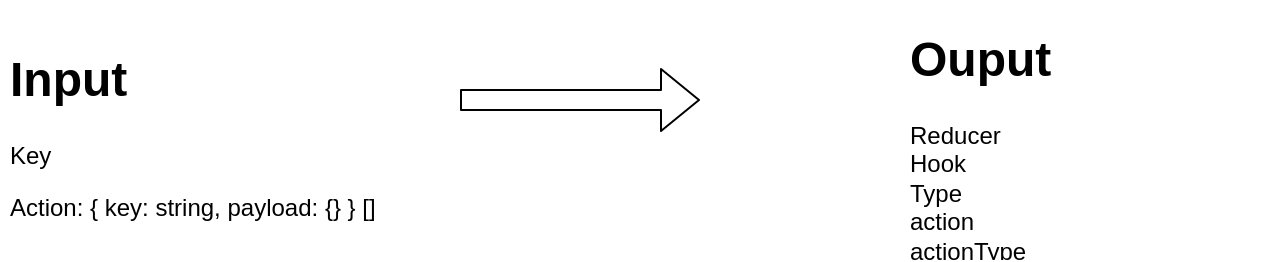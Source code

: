 <mxfile>
    <diagram id="7MyXwlRHuBnpR0kQ2twR" name="Page-1">
        <mxGraphModel dx="765" dy="537" grid="1" gridSize="10" guides="1" tooltips="1" connect="1" arrows="1" fold="1" page="1" pageScale="1" pageWidth="850" pageHeight="1100" math="0" shadow="0">
            <root>
                <mxCell id="0"/>
                <mxCell id="1" parent="0"/>
                <mxCell id="2" value="&lt;h1&gt;Input&lt;/h1&gt;&lt;p&gt;Key&lt;/p&gt;&lt;p&gt;Action: {&amp;nbsp;&lt;span style=&quot;background-color: initial;&quot;&gt;key: string, &lt;/span&gt;&lt;span style=&quot;background-color: initial;&quot;&gt;payload: {}&amp;nbsp;&lt;/span&gt;&lt;span style=&quot;background-color: initial;&quot;&gt;} []&lt;/span&gt;&lt;/p&gt;" style="text;html=1;strokeColor=none;fillColor=none;spacing=5;spacingTop=-20;whiteSpace=wrap;overflow=hidden;rounded=0;" vertex="1" parent="1">
                    <mxGeometry x="50" y="120" width="210" height="110" as="geometry"/>
                </mxCell>
                <mxCell id="3" value="&lt;h1&gt;Ouput&lt;/h1&gt;&lt;p&gt;Reducer&lt;br&gt;Hook&lt;br&gt;Type&lt;br&gt;action&lt;br&gt;actionType&lt;/p&gt;&lt;p&gt;&lt;br&gt;&lt;/p&gt;" style="text;html=1;strokeColor=none;fillColor=none;spacing=5;spacingTop=-20;whiteSpace=wrap;overflow=hidden;rounded=0;" vertex="1" parent="1">
                    <mxGeometry x="500" y="110" width="190" height="120" as="geometry"/>
                </mxCell>
                <mxCell id="4" value="" style="shape=flexArrow;endArrow=classic;html=1;" edge="1" parent="1">
                    <mxGeometry width="50" height="50" relative="1" as="geometry">
                        <mxPoint x="280" y="150" as="sourcePoint"/>
                        <mxPoint x="400" y="150" as="targetPoint"/>
                    </mxGeometry>
                </mxCell>
            </root>
        </mxGraphModel>
    </diagram>
</mxfile>